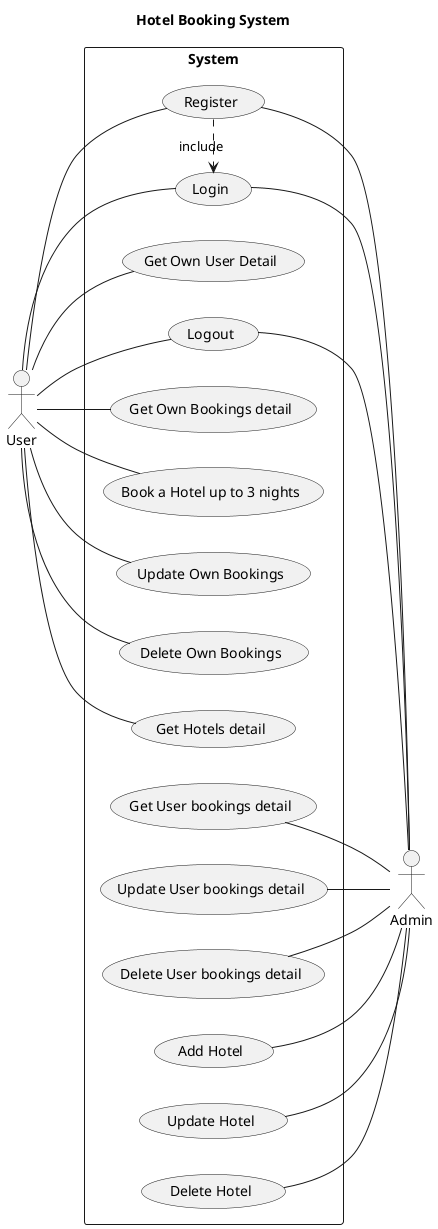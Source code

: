 @startuml Co-Working Space Web App Use Case Diagram
left to right direction
title Hotel Booking System

rectangle "System" as System {
    ' User
    usecase "Register" as Reg
    usecase "Login" as Login
    usecase "Get Own User Detail" as GetDetail
    usecase "Logout" as Logout

    usecase "Get Own Bookings detail" as GBD
    usecase "Book a Hotel up to 3 nights" as BH
    usecase "Update Own Bookings" as UOB
    usecase "Delete Own Bookings" as COB

    usecase "Get Hotels detail" as GHD

    ' Admin
    usecase "Get User bookings detail" as GUBD
    usecase "Update User bookings detail" as UUBD
    usecase "Delete User bookings detail" as DUBD

    usecase "Add Hotel" as AH
    usecase "Update Hotel" as UH
    usecase "Delete Hotel" as DH
}

actor "User" as user
user -- Reg
user -- Login
user -- GetDetail
user -- Logout
user -- GBD
user -- BH
user -- UOB
user -- COB
user -- GHD

actor "Admin" as admin
Reg -- admin 
Login -- admin 
Logout -- admin
GUBD -- admin
UUBD -- admin
DUBD -- admin
AH -- admin
UH -- admin 
DH -- admin 


Reg .> Login : include

@enduml